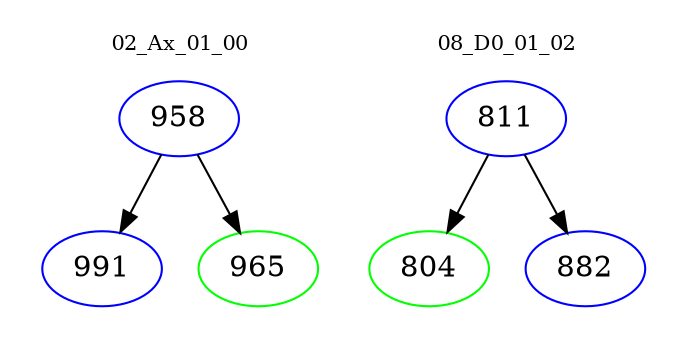 digraph{
subgraph cluster_0 {
color = white
label = "02_Ax_01_00";
fontsize=10;
T0_958 [label="958", color="blue"]
T0_958 -> T0_991 [color="black"]
T0_991 [label="991", color="blue"]
T0_958 -> T0_965 [color="black"]
T0_965 [label="965", color="green"]
}
subgraph cluster_1 {
color = white
label = "08_D0_01_02";
fontsize=10;
T1_811 [label="811", color="blue"]
T1_811 -> T1_804 [color="black"]
T1_804 [label="804", color="green"]
T1_811 -> T1_882 [color="black"]
T1_882 [label="882", color="blue"]
}
}
